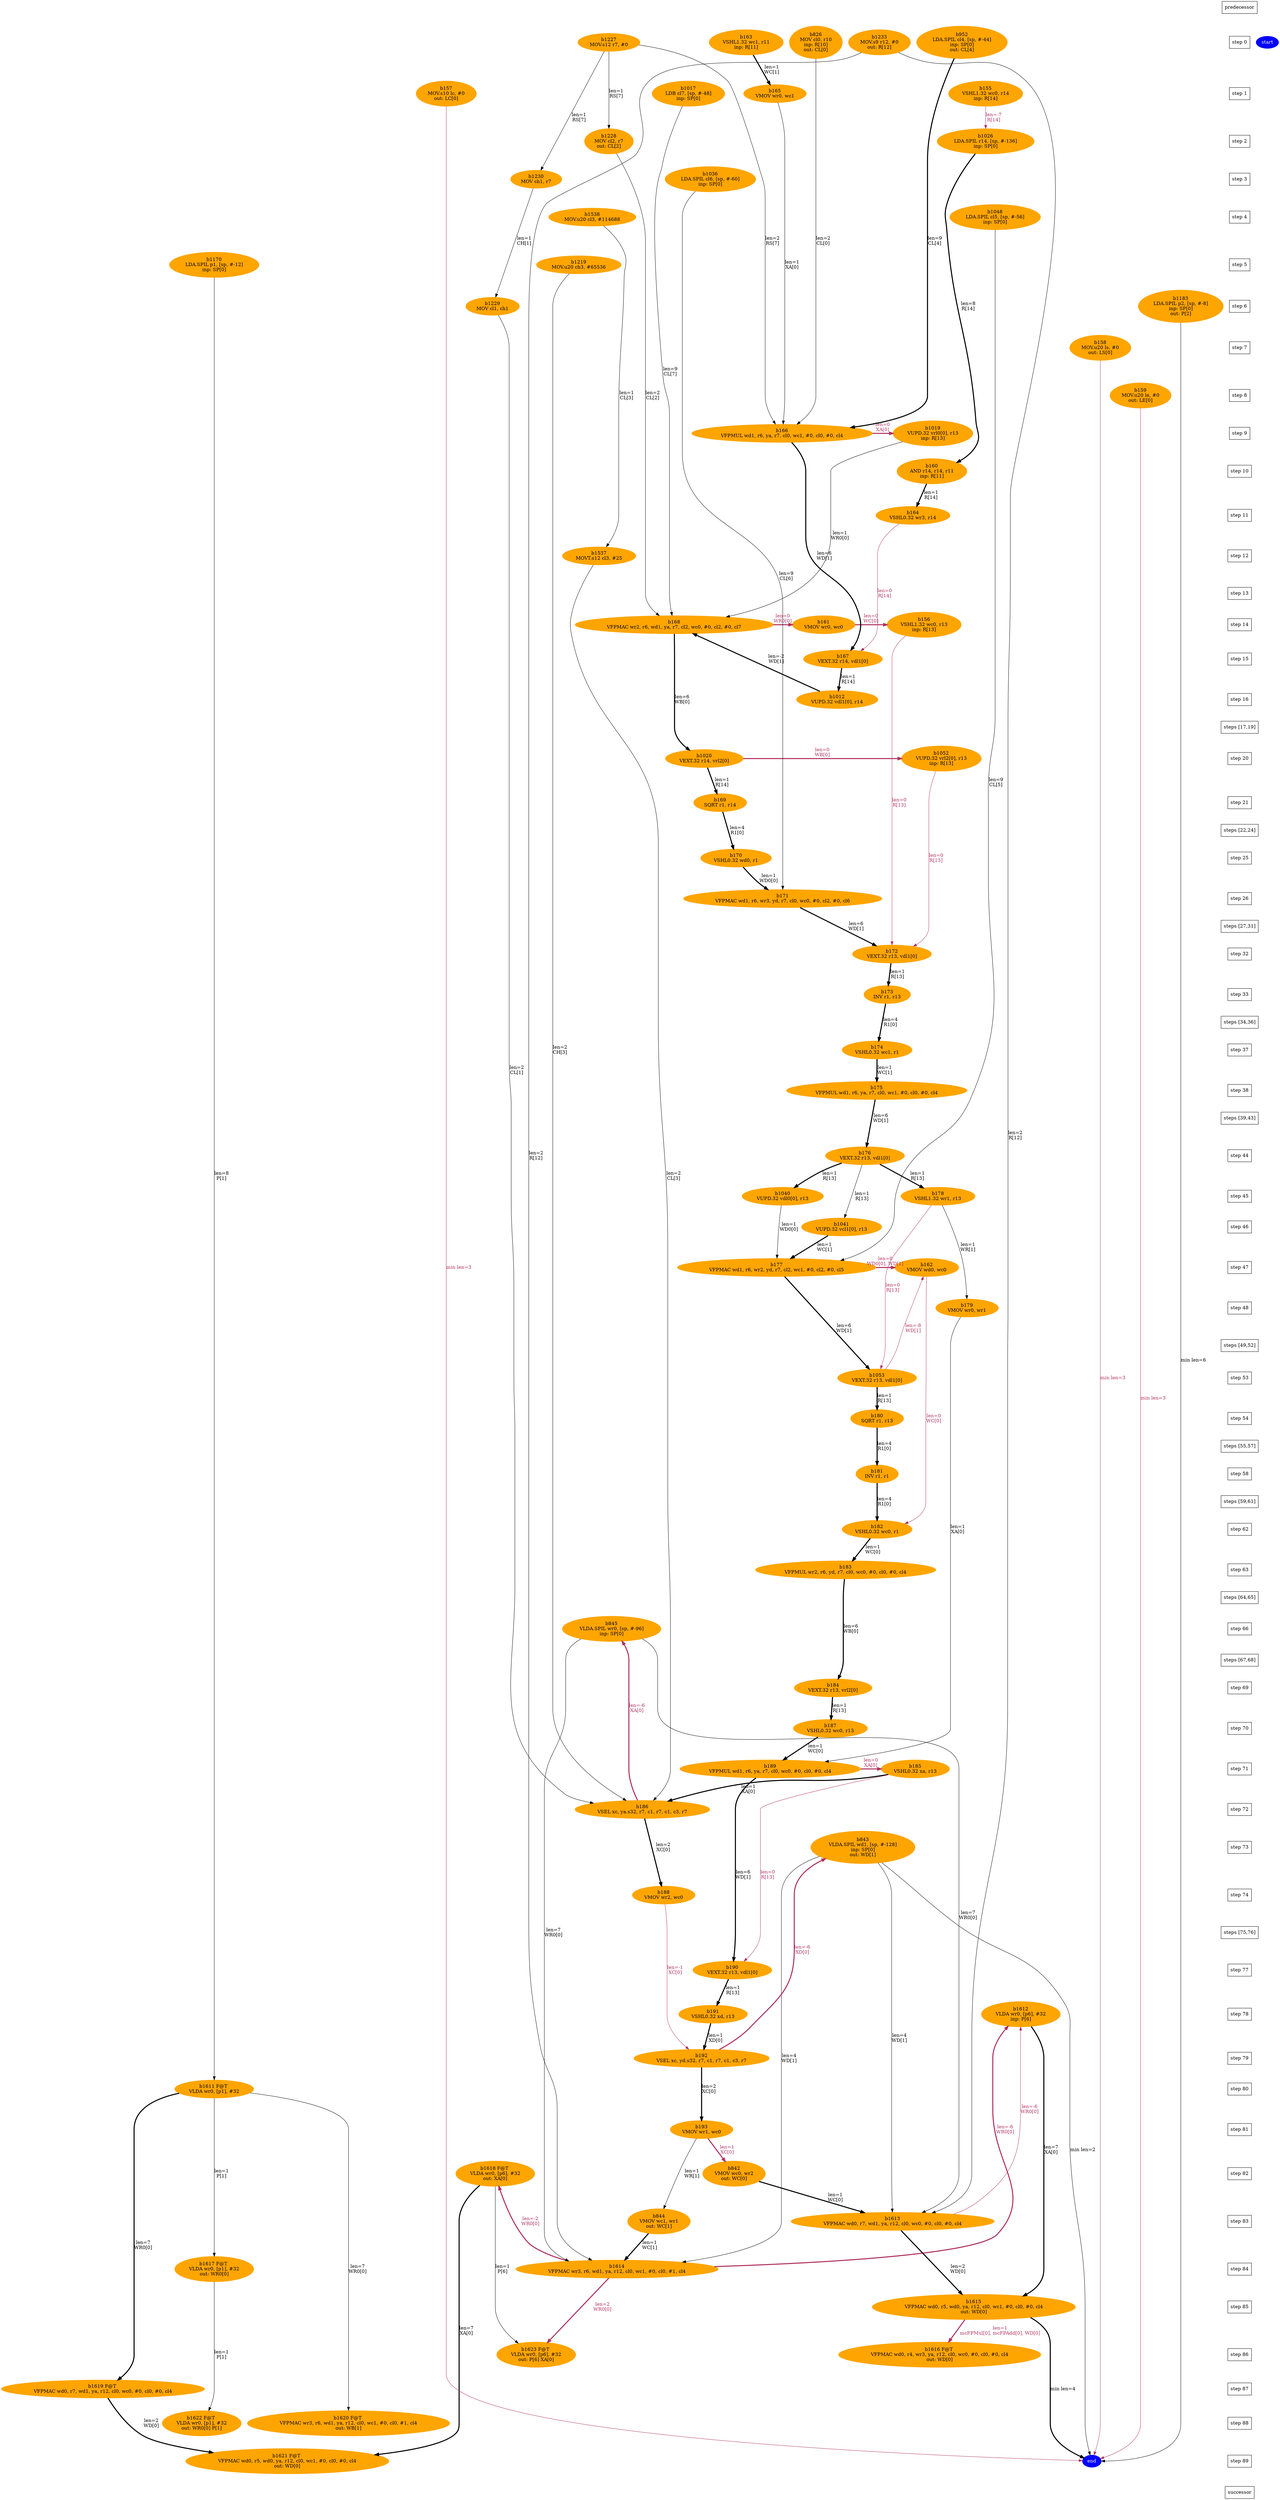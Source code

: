 digraph N {
 b1611[color=orange,fontcolor=black,style=filled,label="b1611 F@T \nVLDA wr0, [p1], #32"];  {rank=same; S80;  b1611;}
 b1612[color=orange,fontcolor=black,style=filled,label="b1612\nVLDA wr0, [p6], #32\ninp: P[6]"];  {rank=same; S78;  b1612;}
 b1613[color=orange,fontcolor=black,style=filled,label="b1613\nVFPMAC wd0, r7, wd1, ya, r12, cl0, wc0, #0, cl0, #0, cl4"];  {rank=same; S83;  b1613;}
 b1614[color=orange,fontcolor=black,style=filled,label="b1614\nVFPMAC wr3, r6, wd1, ya, r12, cl0, wc1, #0, cl0, #1, cl4"];  {rank=same; S84;  b1614;}
 b1615[color=orange,fontcolor=black,style=filled,label="b1615\nVFPMAC wd0, r5, wd0, ya, r12, cl0, wc1, #0, cl0, #0, cl4\nout: WD[0]"];  {rank=same; S85;  b1615;}
 b1616[color=orange,fontcolor=black,style=filled,label="b1616 F@T \nVFPMAC wd0, r4, wr3, ya, r12, cl0, wc0, #0, cl0, #0, cl4\nout: WD[0]"];  {rank=same; S86;  b1616;}
 b1617[color=orange,fontcolor=black,style=filled,label="b1617 F@T \nVLDA wr0, [p1], #32\nout: WR0[0]"];  {rank=same; S84;  b1617;}
 b1618[color=orange,fontcolor=black,style=filled,label="b1618 F@T \nVLDA wr0, [p6], #32\nout: XA[0]"];  {rank=same; S82;  b1618;}
 b1619[color=orange,fontcolor=black,style=filled,label="b1619 F@T \nVFPMAC wd0, r7, wd1, ya, r12, cl0, wc0, #0, cl0, #0, cl4"];  {rank=same; S87;  b1619;}
 b1620[color=orange,fontcolor=black,style=filled,label="b1620 F@T \nVFPMAC wr3, r6, wd1, ya, r12, cl0, wc1, #0, cl0, #1, cl4\nout: WB[1]"];  {rank=same; S88;  b1620;}
 b1621[color=orange,fontcolor=black,style=filled,label="b1621 F@T \nVFPMAC wd0, r5, wd0, ya, r12, cl0, wc1, #0, cl0, #0, cl4\nout: WD[0]"];  {rank=same; S89;  b1621;}
 b1622[color=orange,fontcolor=black,style=filled,label="b1622 F@T \nVLDA wr0, [p1], #32\nout: WR0[0] P[1]"];  {rank=same; S88;  b1622;}
 b1623[color=orange,fontcolor=black,style=filled,label="b1623 F@T \nVLDA wr0, [p6], #32\nout: P[6] XA[0]"];  {rank=same; S86;  b1623;}
 b155[color=orange,fontcolor=black,style=filled,label="b155\nVSHL1.32 wc0, r14\ninp: R[14]"];  {rank=same; S1;  b155;}
 b156[color=orange,fontcolor=black,style=filled,label="b156\nVSHL1.32 wc0, r13\ninp: R[13]"];  {rank=same; S14;  b156;}
 b157[color=orange,fontcolor=black,style=filled,label="b157\nMOV.s10 lc, #0\nout: LC[0]"];  {rank=same; S1;  b157;}
 b158[color=orange,fontcolor=black,style=filled,label="b158\nMOV.u20 ls, #0\nout: LS[0]"];  {rank=same; S7;  b158;}
 b159[color=orange,fontcolor=black,style=filled,label="b159\nMOV.u20 le, #0\nout: LE[0]"];  {rank=same; S8;  b159;}
 b160[color=orange,fontcolor=black,style=filled,label="b160\nAND r14, r14, r11\ninp: R[11]"];  {rank=same; S10;  b160;}
 b161[color=orange,fontcolor=black,style=filled,label="b161\nVMOV wr0, wc0"];  {rank=same; S14;  b161;}
 b162[color=orange,fontcolor=black,style=filled,label="b162\nVMOV wd0, wc0"];  {rank=same; S47;  b162;}
 b163[color=orange,fontcolor=black,style=filled,label="b163\nVSHL1.32 wc1, r11\ninp: R[11]"];  {rank=same; S0;  b163;}
 b164[color=orange,fontcolor=black,style=filled,label="b164\nVSHL0.32 wr3, r14"];  {rank=same; S11;  b164;}
 b165[color=orange,fontcolor=black,style=filled,label="b165\nVMOV wr0, wc1"];  {rank=same; S1;  b165;}
 b166[color=orange,fontcolor=black,style=filled,label="b166\nVFPMUL wd1, r6, ya, r7, cl0, wc1, #0, cl0, #0, cl4"];  {rank=same; S9;  b166;}
 b167[color=orange,fontcolor=black,style=filled,label="b167\nVEXT.32 r14, vdl1[0]"];  {rank=same; S15;  b167;}
 b168[color=orange,fontcolor=black,style=filled,label="b168\nVFPMAC wr2, r6, wd1, ya, r7, cl2, wc0, #0, cl2, #0, cl7"];  {rank=same; S14;  b168;}
 b169[color=orange,fontcolor=black,style=filled,label="b169\nSQRT r1, r14"];  {rank=same; S21;  b169;}
 b170[color=orange,fontcolor=black,style=filled,label="b170\nVSHL0.32 wd0, r1"];  {rank=same; S25;  b170;}
 b171[color=orange,fontcolor=black,style=filled,label="b171\nVFPMAC wd1, r6, wr3, yd, r7, cl0, wc0, #0, cl2, #0, cl6"];  {rank=same; S26;  b171;}
 b172[color=orange,fontcolor=black,style=filled,label="b172\nVEXT.32 r13, vdl1[0]"];  {rank=same; S32;  b172;}
 b173[color=orange,fontcolor=black,style=filled,label="b173\nINV r1, r13"];  {rank=same; S33;  b173;}
 b174[color=orange,fontcolor=black,style=filled,label="b174\nVSHL0.32 wc1, r1"];  {rank=same; S37;  b174;}
 b175[color=orange,fontcolor=black,style=filled,label="b175\nVFPMUL wd1, r6, ya, r7, cl0, wc1, #0, cl0, #0, cl4"];  {rank=same; S38;  b175;}
 b176[color=orange,fontcolor=black,style=filled,label="b176\nVEXT.32 r13, vdl1[0]"];  {rank=same; S44;  b176;}
 b177[color=orange,fontcolor=black,style=filled,label="b177\nVFPMAC wd1, r6, wr2, yd, r7, cl2, wc1, #0, cl2, #0, cl5"];  {rank=same; S47;  b177;}
 b178[color=orange,fontcolor=black,style=filled,label="b178\nVSHL1.32 wr1, r13"];  {rank=same; S45;  b178;}
 b179[color=orange,fontcolor=black,style=filled,label="b179\nVMOV wr0, wr1"];  {rank=same; S48;  b179;}
 b180[color=orange,fontcolor=black,style=filled,label="b180\nSQRT r1, r13"];  {rank=same; S54;  b180;}
 b181[color=orange,fontcolor=black,style=filled,label="b181\nINV r1, r1"];  {rank=same; S58;  b181;}
 b182[color=orange,fontcolor=black,style=filled,label="b182\nVSHL0.32 wc0, r1"];  {rank=same; S62;  b182;}
 b183[color=orange,fontcolor=black,style=filled,label="b183\nVFPMUL wr2, r6, yd, r7, cl0, wc0, #0, cl0, #0, cl4"];  {rank=same; S63;  b183;}
 b184[color=orange,fontcolor=black,style=filled,label="b184\nVEXT.32 r13, vrl2[0]"];  {rank=same; S69;  b184;}
 b185[color=orange,fontcolor=black,style=filled,label="b185\nVSHL0.32 xa, r13"];  {rank=same; S71;  b185;}
 b186[color=orange,fontcolor=black,style=filled,label="b186\nVSEL xc, ya.s32, r7, c1, r7, c1, c3, r7"];  {rank=same; S72;  b186;}
 b187[color=orange,fontcolor=black,style=filled,label="b187\nVSHL0.32 wc0, r13"];  {rank=same; S70;  b187;}
 b188[color=orange,fontcolor=black,style=filled,label="b188\nVMOV wr2, wc0"];  {rank=same; S74;  b188;}
 b189[color=orange,fontcolor=black,style=filled,label="b189\nVFPMUL wd1, r6, ya, r7, cl0, wc0, #0, cl0, #0, cl4"];  {rank=same; S71;  b189;}
 b190[color=orange,fontcolor=black,style=filled,label="b190\nVEXT.32 r13, vdl1[0]"];  {rank=same; S77;  b190;}
 b191[color=orange,fontcolor=black,style=filled,label="b191\nVSHL0.32 xd, r13"];  {rank=same; S78;  b191;}
 b192[color=orange,fontcolor=black,style=filled,label="b192\nVSEL xc, yd.s32, r7, c1, r7, c1, c3, r7"];  {rank=same; S79;  b192;}
 b193[color=orange,fontcolor=black,style=filled,label="b193\nVMOV wr1, wc0"];  {rank=same; S81;  b193;}
 b1219[color=orange,fontcolor=black,style=filled,label="b1219\nMOV.u20 ch3, #65536"];  {rank=same; S5;  b1219;}
 b1227[color=orange,fontcolor=black,style=filled,label="b1227\nMOV.s12 r7, #0"];  {rank=same; S0;  b1227;}
 b1233[color=orange,fontcolor=black,style=filled,label="b1233\nMOV.s9 r12, #0\nout: R[12]"];  {rank=same; S0;  b1233;}
 b1537[color=orange,fontcolor=black,style=filled,label="b1537\nMOVT.s12 cl3, #25"];  {rank=same; S12;  b1537;}
 b1538[color=orange,fontcolor=black,style=filled,label="b1538\nMOV.u20 cl3, #114688"];  {rank=same; S4;  b1538;}
 b826[color=orange,fontcolor=black,style=filled,label="b826\nMOV cl0, r10\ninp: R[10]\nout: CL[0]"];  {rank=same; S0;  b826;}
 b842[color=orange,fontcolor=black,style=filled,label="b842\nVMOV wc0, wr2\nout: WC[0]"];  {rank=same; S82;  b842;}
 b843[color=orange,fontcolor=black,style=filled,label="b843\nVLDA.SPIL wd1, [sp, #-128]\ninp: SP[0]\nout: WD[1]"];  {rank=same; S73;  b843;}
 b844[color=orange,fontcolor=black,style=filled,label="b844\nVMOV wc1, wr1\nout: WC[1]"];  {rank=same; S83;  b844;}
 b845[color=orange,fontcolor=black,style=filled,label="b845\nVLDA.SPIL wr0, [sp, #-96]\ninp: SP[0]"];  {rank=same; S66;  b845;}
 b952[color=orange,fontcolor=black,style=filled,label="b952\nLDA.SPIL cl4, [sp, #-44]\ninp: SP[0]\nout: CL[4]"];  {rank=same; S0;  b952;}
 b1012[color=orange,fontcolor=black,style=filled,label="b1012\nVUPD.32 vdl1[0], r14"];  {rank=same; S16;  b1012;}
 b1017[color=orange,fontcolor=black,style=filled,label="b1017\nLDB cl7, [sp, #-48]\ninp: SP[0]"];  {rank=same; S1;  b1017;}
 b1019[color=orange,fontcolor=black,style=filled,label="b1019\nVUPD.32 vrl0[0], r13\ninp: R[13]"];  {rank=same; S9;  b1019;}
 b1020[color=orange,fontcolor=black,style=filled,label="b1020\nVEXT.32 r14, vrl2[0]"];  {rank=same; S20;  b1020;}
 b1026[color=orange,fontcolor=black,style=filled,label="b1026\nLDA.SPIL r14, [sp, #-136]\ninp: SP[0]"];  {rank=same; S2;  b1026;}
 b1036[color=orange,fontcolor=black,style=filled,label="b1036\nLDA.SPIL cl6, [sp, #-60]\ninp: SP[0]"];  {rank=same; S3;  b1036;}
 b1040[color=orange,fontcolor=black,style=filled,label="b1040\nVUPD.32 vdl0[0], r13"];  {rank=same; S45;  b1040;}
 b1041[color=orange,fontcolor=black,style=filled,label="b1041\nVUPD.32 vcl1[0], r13"];  {rank=same; S46;  b1041;}
 b1048[color=orange,fontcolor=black,style=filled,label="b1048\nLDA.SPIL cl5, [sp, #-56]\ninp: SP[0]"];  {rank=same; S4;  b1048;}
 b1052[color=orange,fontcolor=black,style=filled,label="b1052\nVUPD.32 vrl2[0], r13\ninp: R[13]"];  {rank=same; S20;  b1052;}
 b1053[color=orange,fontcolor=black,style=filled,label="b1053\nVEXT.32 r13, vdl1[0]"];  {rank=same; S53;  b1053;}
 b1170[color=orange,fontcolor=black,style=filled,label="b1170\nLDA.SPIL p1, [sp, #-12]\ninp: SP[0]"];  {rank=same; S5;  b1170;}
 b1183[color=orange,fontcolor=black,style=filled,label="b1183\nLDA.SPIL p2, [sp, #-8]\ninp: SP[0]\nout: P[2]"];  {rank=same; S6;  b1183;}
 b1228[color=orange,fontcolor=black,style=filled,label="b1228\nMOV cl2, r7\nout: CL[2]"];  {rank=same; S2;  b1228;}
 b1229[color=orange,fontcolor=black,style=filled,label="b1229\nMOV cl1, ch1"];  {rank=same; S6;  b1229;}
 b1230[color=orange,fontcolor=black,style=filled,label="b1230\nMOV ch1, r7"];  {rank=same; S3;  b1230;}
 start [color=blue,fontcolor=white,style=filled,label="start"];  {rank=same; S0;  start;}
 end [color=blue,fontcolor=white,style=filled,label="end"];  {rank=same; S89;  end;}
   b1611 -> b1617 [color=black,fontcolor=black,label="len=1\nP[1]",weight=1000];
   b1611 -> b1619 [color=black,fontcolor=black,penwidth=3,label="len=7\nWR0[0]",weight=1000];
   b1611 -> b1620 [color=black,fontcolor=black,label="len=7\nWR0[0]",weight=1000];
   b1612 -> b1615 [color=black,fontcolor=black,penwidth=3,label="len=7\nXA[0]",weight=1000];
   b1612 -> b1613 [color=maroon,fontcolor=maroon,label="len=-6\nWR0[0]",weight=1000,dir=back];
   b1613 -> b1615 [color=black,fontcolor=black,penwidth=3,label="len=2\nWD[0]",weight=1000];
   b1614 -> b1623 [color=maroon,fontcolor=maroon,penwidth=3,label="len=2\nWR0[0]",weight=1000];
   b1618 -> b1614 [color=maroon,fontcolor=maroon,penwidth=3,label="len=-2\nWR0[0]",weight=1000,dir=back];
   b1612 -> b1614 [color=maroon,fontcolor=maroon,penwidth=3,label="len=-6\nWR0[0]",weight=1000,dir=back];
   b1615 -> b1616 [color=maroon,fontcolor=maroon,penwidth=3,label="len=1\nmcFPMul[0], mcFPAdd[0], WD[0]",weight=1000];
   b1615 -> end [color=black,fontcolor=black,penwidth=3,label="min len=4",weight=1000];
   b1617 -> b1622 [color=black,fontcolor=black,label="len=1\nP[1]",weight=1000];
   b1618 -> b1621 [color=black,fontcolor=black,penwidth=3,label="len=7\nXA[0]",weight=1000];
   b1618 -> b1623 [color=black,fontcolor=black,label="len=1\nP[6]",weight=1000];
   b1619 -> b1621 [color=black,fontcolor=black,penwidth=3,label="len=2\nWD[0]",weight=1000];
   b155 -> b1026 [color=maroon,fontcolor=maroon,label="len=-7\nR[14]",weight=1000];
   b156 -> b172 [color=maroon,fontcolor=maroon,label="len=0\nR[13]",weight=1000];
   b157 -> end [color=maroon,fontcolor=maroon,label="min len=3",weight=1000];
   b158 -> end [color=maroon,fontcolor=maroon,label="min len=3",weight=1000];
   b159 -> end [color=maroon,fontcolor=maroon,label="min len=3",weight=1000];
   b160 -> b164 [color=black,fontcolor=black,penwidth=3,label="len=1\nR[14]",weight=1000];
   b161 -> b156 [color=maroon,fontcolor=maroon,penwidth=3,label="len=0\nWC[0]",weight=1000];
   b162 -> b182 [color=maroon,fontcolor=maroon,label="len=0\nWC[0]",weight=1000];
   b163 -> b165 [color=black,fontcolor=black,penwidth=3,label="len=1\nWC[1]",weight=1000];
   b164 -> b167 [color=maroon,fontcolor=maroon,label="len=0\nR[14]",weight=1000];
   b165 -> b166 [color=black,fontcolor=black,label="len=1\nXA[0]",weight=1000];
   b166 -> b1019 [color=maroon,fontcolor=maroon,penwidth=3,label="len=0\nXA[0]",weight=1000];
   b166 -> b167 [color=black,fontcolor=black,penwidth=3,label="len=6\nWD[1]",weight=1000];
   b167 -> b1012 [color=black,fontcolor=black,penwidth=3,label="len=1\nR[14]",weight=1000];
   b168 -> b161 [color=maroon,fontcolor=maroon,penwidth=3,label="len=0\nWR0[0]",weight=1000];
   b168 -> b1020 [color=black,fontcolor=black,penwidth=3,label="len=6\nWB[0]",weight=1000];
   b169 -> b170 [color=black,fontcolor=black,penwidth=3,label="len=4\nR1[0]",weight=1000];
   b170 -> b171 [color=black,fontcolor=black,penwidth=3,label="len=1\nWD0[0]",weight=1000];
   b171 -> b172 [color=black,fontcolor=black,penwidth=3,label="len=6\nWD[1]",weight=1000];
   b172 -> b173 [color=black,fontcolor=black,penwidth=3,label="len=1\nR[13]",weight=1000];
   b173 -> b174 [color=black,fontcolor=black,penwidth=3,label="len=4\nR1[0]",weight=1000];
   b174 -> b175 [color=black,fontcolor=black,penwidth=3,label="len=1\nWC[1]",weight=1000];
   b175 -> b176 [color=black,fontcolor=black,penwidth=3,label="len=6\nWD[1]",weight=1000];
   b176 -> b1041 [color=black,fontcolor=black,label="len=1\nR[13]",weight=1000];
   b176 -> b1040 [color=black,fontcolor=black,penwidth=3,label="len=1\nR[13]",weight=1000];
   b176 -> b178 [color=black,fontcolor=black,penwidth=3,label="len=1\nR[13]",weight=1000];
   b177 -> b162 [color=maroon,fontcolor=maroon,penwidth=3,label="len=0\nWD0[0], WD[1]",weight=1000];
   b177 -> b1053 [color=black,fontcolor=black,penwidth=3,label="len=6\nWD[1]",weight=1000];
   b178 -> b1053 [color=maroon,fontcolor=maroon,label="len=0\nR[13]",weight=1000];
   b178 -> b179 [color=black,fontcolor=black,label="len=1\nWR[1]",weight=1000];
   b179 -> b189 [color=black,fontcolor=black,label="len=1\nXA[0]",weight=1000];
   b180 -> b181 [color=black,fontcolor=black,penwidth=3,label="len=4\nR1[0]",weight=1000];
   b181 -> b182 [color=black,fontcolor=black,penwidth=3,label="len=4\nR1[0]",weight=1000];
   b182 -> b183 [color=black,fontcolor=black,penwidth=3,label="len=1\nWC[0]",weight=1000];
   b183 -> b184 [color=black,fontcolor=black,penwidth=3,label="len=6\nWB[0]",weight=1000];
   b184 -> b187 [color=black,fontcolor=black,penwidth=3,label="len=1\nR[13]",weight=1000];
   b185 -> b190 [color=maroon,fontcolor=maroon,label="len=0\nR[13]",weight=1000];
   b185 -> b186 [color=black,fontcolor=black,penwidth=3,label="len=1\nXA[0]",weight=1000];
   b845 -> b186 [color=maroon,fontcolor=maroon,penwidth=3,label="len=-6\nXA[0]",weight=1000,dir=back];
   b186 -> b188 [color=black,fontcolor=black,penwidth=3,label="len=2\nXC[0]",weight=1000];
   b187 -> b189 [color=black,fontcolor=black,penwidth=3,label="len=1\nWC[0]",weight=1000];
   b188 -> b192 [color=maroon,fontcolor=maroon,label="len=-1\nXC[0]",weight=1000];
   b189 -> b185 [color=maroon,fontcolor=maroon,penwidth=3,label="len=0\nXA[0]",weight=1000];
   b189 -> b190 [color=black,fontcolor=black,penwidth=3,label="len=6\nWD[1]",weight=1000];
   b190 -> b191 [color=black,fontcolor=black,penwidth=3,label="len=1\nR[13]",weight=1000];
   b191 -> b192 [color=black,fontcolor=black,penwidth=3,label="len=1\nXD[0]",weight=1000];
   b843 -> b192 [color=maroon,fontcolor=maroon,penwidth=3,label="len=-6\nXD[0]",weight=1000,dir=back];
   b192 -> b193 [color=black,fontcolor=black,penwidth=3,label="len=2\nXC[0]",weight=1000];
   b193 -> b842 [color=maroon,fontcolor=maroon,penwidth=3,label="len=1\nXC[0]",weight=1000];
   b193 -> b844 [color=black,fontcolor=black,label="len=1\nWR[1]",weight=1000];
   b1219 -> b186 [color=black,fontcolor=black,label="len=2\nCH[3]",weight=1000];
   b1227 -> b1230 [color=black,fontcolor=black,label="len=1\nRS[7]",weight=1000];
   b1227 -> b1228 [color=black,fontcolor=black,label="len=1\nRS[7]",weight=1000];
   b1227 -> b166 [color=black,fontcolor=black,label="len=2\nRS[7]",weight=1000];
   b1233 -> b1614 [color=black,fontcolor=black,label="len=2\nR[12]",weight=1000];
   b1233 -> b1613 [color=black,fontcolor=black,label="len=2\nR[12]",weight=1000];
   b1537 -> b186 [color=black,fontcolor=black,label="len=2\nCL[3]",weight=1000];
   b1538 -> b1537 [color=black,fontcolor=black,label="len=1\nCL[3]",weight=1000];
   b826 -> b166 [color=black,fontcolor=black,label="len=2\nCL[0]",weight=1000];
   b842 -> b1613 [color=black,fontcolor=black,penwidth=3,label="len=1\nWC[0]",weight=1000];
   b843 -> b1614 [color=black,fontcolor=black,label="len=4\nWD[1]",weight=1000];
   b843 -> b1613 [color=black,fontcolor=black,label="len=4\nWD[1]",weight=1000];
   b843 -> end [color=black,fontcolor=black,label="min len=2",weight=1000];
   b844 -> b1614 [color=black,fontcolor=black,penwidth=3,label="len=1\nWC[1]",weight=1000];
   b845 -> b1614 [color=black,fontcolor=black,label="len=7\nWR0[0]",weight=1000];
   b845 -> b1613 [color=black,fontcolor=black,label="len=7\nWR0[0]",weight=1000];
   b952 -> b166 [color=black,fontcolor=black,penwidth=3,label="len=9\nCL[4]",weight=1000];
   b168 -> b1012 [color=black,fontcolor=black,penwidth=3,label="len=-2\nWD[1]",weight=1000,dir=back];
   b1017 -> b168 [color=black,fontcolor=black,label="len=9\nCL[7]",weight=1000];
   b1019 -> b168 [color=black,fontcolor=black,label="len=1\nWR0[0]",weight=1000];
   b1020 -> b1052 [color=maroon,fontcolor=maroon,penwidth=3,label="len=0\nWB[0]",weight=1000];
   b1020 -> b169 [color=black,fontcolor=black,penwidth=3,label="len=1\nR[14]",weight=1000];
   b1026 -> b160 [color=black,fontcolor=black,penwidth=3,label="len=8\nR[14]",weight=1000];
   b1036 -> b171 [color=black,fontcolor=black,label="len=9\nCL[6]",weight=1000];
   b1040 -> b177 [color=black,fontcolor=black,label="len=1\nWD0[0]",weight=1000];
   b1041 -> b177 [color=black,fontcolor=black,penwidth=3,label="len=1\nWC[1]",weight=1000];
   b1048 -> b177 [color=black,fontcolor=black,label="len=9\nCL[5]",weight=1000];
   b1052 -> b172 [color=maroon,fontcolor=maroon,label="len=0\nR[13]",weight=1000];
   b162 -> b1053 [color=maroon,fontcolor=maroon,label="len=-8\nWD[1]",weight=1000,dir=back];
   b1053 -> b180 [color=black,fontcolor=black,penwidth=3,label="len=1\nR[13]",weight=1000];
   b1170 -> b1611 [color=black,fontcolor=black,label="len=8\nP[1]",weight=1000];
   b1183 -> end [color=black,fontcolor=black,label="min len=6",weight=1000];
   b1228 -> b168 [color=black,fontcolor=black,label="len=2\nCL[2]",weight=1000];
   b1229 -> b186 [color=black,fontcolor=black,label="len=2\nCL[1]",weight=1000];
   b1230 -> b1229 [color=black,fontcolor=black,label="len=1\nCH[1]",weight=1000];
  Sm1 [label="predecessor",shape=box];
  S0 [label="step 0",shape=box];
  Sm1 -> S0[style=invis,weight=9000];
  S1 [label="step 1",shape=box];
  S0 -> S1[style=invis,weight=9000];
  S2 [label="step 2",shape=box];
  S1 -> S2[style=invis,weight=9000];
  S3 [label="step 3",shape=box];
  S2 -> S3[style=invis,weight=9000];
  S4 [label="step 4",shape=box];
  S3 -> S4[style=invis,weight=9000];
  S5 [label="step 5",shape=box];
  S4 -> S5[style=invis,weight=9000];
  S6 [label="step 6",shape=box];
  S5 -> S6[style=invis,weight=9000];
  S7 [label="step 7",shape=box];
  S6 -> S7[style=invis,weight=9000];
  S8 [label="step 8",shape=box];
  S7 -> S8[style=invis,weight=9000];
  S9 [label="step 9",shape=box];
  S8 -> S9[style=invis,weight=9000];
  S10 [label="step 10",shape=box];
  S9 -> S10[style=invis,weight=9000];
  S11 [label="step 11",shape=box];
  S10 -> S11[style=invis,weight=9000];
  S12 [label="step 12",shape=box];
  S11 -> S12[style=invis,weight=9000];
  S13 [label="step 13",shape=box];
  S12 -> S13[style=invis,weight=9000];
  S14 [label="step 14",shape=box];
  S13 -> S14[style=invis,weight=9000];
  S15 [label="step 15",shape=box];
  S14 -> S15[style=invis,weight=9000];
  S16 [label="step 16",shape=box];
  S15 -> S16[style=invis,weight=9000];
  S17_S19 [label="steps [17,19]",shape=box];
  S16 -> S17_S19[style=invis,weight=9000];
  S20 [label="step 20",shape=box];
  S17_S19 -> S20[style=invis,weight=9000];
  S21 [label="step 21",shape=box];
  S20 -> S21[style=invis,weight=9000];
  S22_S24 [label="steps [22,24]",shape=box];
  S21 -> S22_S24[style=invis,weight=9000];
  S25 [label="step 25",shape=box];
  S22_S24 -> S25[style=invis,weight=9000];
  S26 [label="step 26",shape=box];
  S25 -> S26[style=invis,weight=9000];
  S27_S31 [label="steps [27,31]",shape=box];
  S26 -> S27_S31[style=invis,weight=9000];
  S32 [label="step 32",shape=box];
  S27_S31 -> S32[style=invis,weight=9000];
  S33 [label="step 33",shape=box];
  S32 -> S33[style=invis,weight=9000];
  S34_S36 [label="steps [34,36]",shape=box];
  S33 -> S34_S36[style=invis,weight=9000];
  S37 [label="step 37",shape=box];
  S34_S36 -> S37[style=invis,weight=9000];
  S38 [label="step 38",shape=box];
  S37 -> S38[style=invis,weight=9000];
  S39_S43 [label="steps [39,43]",shape=box];
  S38 -> S39_S43[style=invis,weight=9000];
  S44 [label="step 44",shape=box];
  S39_S43 -> S44[style=invis,weight=9000];
  S45 [label="step 45",shape=box];
  S44 -> S45[style=invis,weight=9000];
  S46 [label="step 46",shape=box];
  S45 -> S46[style=invis,weight=9000];
  S47 [label="step 47",shape=box];
  S46 -> S47[style=invis,weight=9000];
  S48 [label="step 48",shape=box];
  S47 -> S48[style=invis,weight=9000];
  S49_S52 [label="steps [49,52]",shape=box];
  S48 -> S49_S52[style=invis,weight=9000];
  S53 [label="step 53",shape=box];
  S49_S52 -> S53[style=invis,weight=9000];
  S54 [label="step 54",shape=box];
  S53 -> S54[style=invis,weight=9000];
  S55_S57 [label="steps [55,57]",shape=box];
  S54 -> S55_S57[style=invis,weight=9000];
  S58 [label="step 58",shape=box];
  S55_S57 -> S58[style=invis,weight=9000];
  S59_S61 [label="steps [59,61]",shape=box];
  S58 -> S59_S61[style=invis,weight=9000];
  S62 [label="step 62",shape=box];
  S59_S61 -> S62[style=invis,weight=9000];
  S63 [label="step 63",shape=box];
  S62 -> S63[style=invis,weight=9000];
  S64_S65 [label="steps [64,65]",shape=box];
  S63 -> S64_S65[style=invis,weight=9000];
  S66 [label="step 66",shape=box];
  S64_S65 -> S66[style=invis,weight=9000];
  S67_S68 [label="steps [67,68]",shape=box];
  S66 -> S67_S68[style=invis,weight=9000];
  S69 [label="step 69",shape=box];
  S67_S68 -> S69[style=invis,weight=9000];
  S70 [label="step 70",shape=box];
  S69 -> S70[style=invis,weight=9000];
  S71 [label="step 71",shape=box];
  S70 -> S71[style=invis,weight=9000];
  S72 [label="step 72",shape=box];
  S71 -> S72[style=invis,weight=9000];
  S73 [label="step 73",shape=box];
  S72 -> S73[style=invis,weight=9000];
  S74 [label="step 74",shape=box];
  S73 -> S74[style=invis,weight=9000];
  S75_S76 [label="steps [75,76]",shape=box];
  S74 -> S75_S76[style=invis,weight=9000];
  S77 [label="step 77",shape=box];
  S75_S76 -> S77[style=invis,weight=9000];
  S78 [label="step 78",shape=box];
  S77 -> S78[style=invis,weight=9000];
  S79 [label="step 79",shape=box];
  S78 -> S79[style=invis,weight=9000];
  S80 [label="step 80",shape=box];
  S79 -> S80[style=invis,weight=9000];
  S81 [label="step 81",shape=box];
  S80 -> S81[style=invis,weight=9000];
  S82 [label="step 82",shape=box];
  S81 -> S82[style=invis,weight=9000];
  S83 [label="step 83",shape=box];
  S82 -> S83[style=invis,weight=9000];
  S84 [label="step 84",shape=box];
  S83 -> S84[style=invis,weight=9000];
  S85 [label="step 85",shape=box];
  S84 -> S85[style=invis,weight=9000];
  S86 [label="step 86",shape=box];
  S85 -> S86[style=invis,weight=9000];
  S87 [label="step 87",shape=box];
  S86 -> S87[style=invis,weight=9000];
  S88 [label="step 88",shape=box];
  S87 -> S88[style=invis,weight=9000];
  S89 [label="step 89",shape=box];
  S88 -> S89[style=invis,weight=9000];
  S90 [label="successor",shape=box];
  S89 -> S90[style=invis,weight=9000];
}
